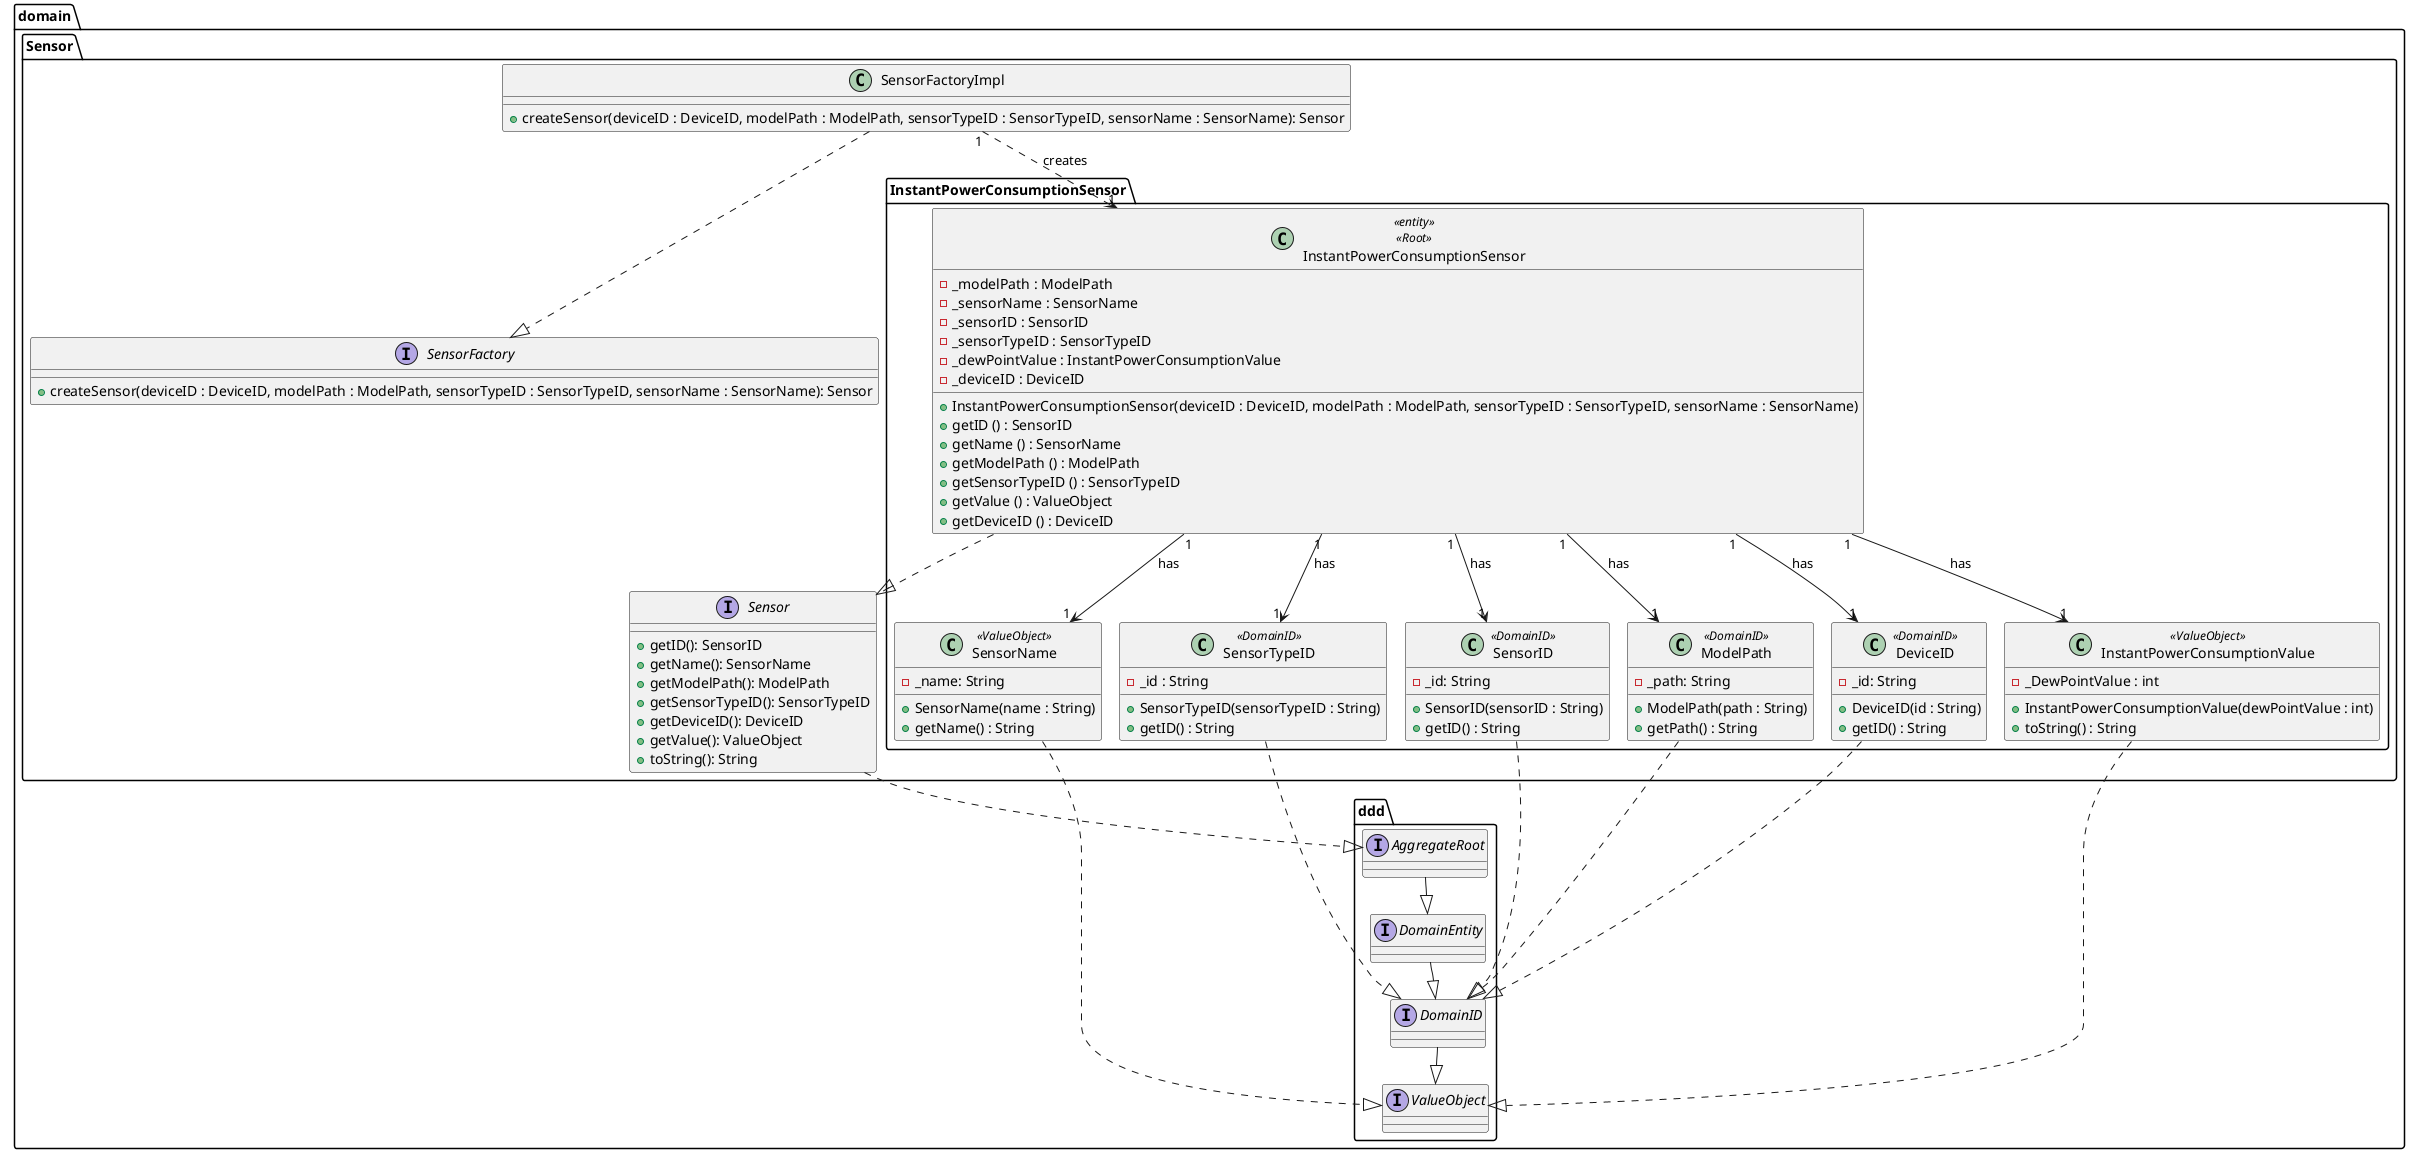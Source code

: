 @startuml
!pragma layout smetana

package domain.Sensor {

      interface SensorFactory {
            + createSensor(deviceID : DeviceID, modelPath : ModelPath, sensorTypeID : SensorTypeID, sensorName : SensorName): Sensor
        }

      class SensorFactoryImpl {
            + createSensor(deviceID : DeviceID, modelPath : ModelPath, sensorTypeID : SensorTypeID, sensorName : SensorName): Sensor
        }

    interface Sensor {
        + getID(): SensorID
        + getName(): SensorName
        + getModelPath(): ModelPath
        + getSensorTypeID(): SensorTypeID
        + getDeviceID(): DeviceID
        + getValue(): ValueObject
        + toString(): String
    }

package domain.Sensor.InstantPowerConsumptionSensor {

    class domain.Sensor.InstantPowerConsumptionSensor.InstantPowerConsumptionSensor <<entity>> <<Root>> {
        - _modelPath : ModelPath
        - _sensorName : SensorName
        - _sensorID : SensorID
        - _sensorTypeID : SensorTypeID
        - _dewPointValue : InstantPowerConsumptionValue
        - _deviceID : DeviceID

        + InstantPowerConsumptionSensor(deviceID : DeviceID, modelPath : ModelPath, sensorTypeID : SensorTypeID, sensorName : SensorName)
        + getID () : SensorID
        + getName () : SensorName
        + getModelPath () : ModelPath
        + getSensorTypeID () : SensorTypeID
        + getValue () : ValueObject
        + getDeviceID () : DeviceID
    }

     class SensorName <<ValueObject>> {
            - _name: String
            + SensorName(name : String)
            + getName() : String
        }

        class SensorID <<DomainID>> {
                  - _id: String
                  + SensorID(sensorID : String)
                  + getID() : String
             }

    class SensorTypeID <<DomainID>> {
        - _id : String
        + SensorTypeID(sensorTypeID : String)
        + getID() : String
    }

  class InstantPowerConsumptionValue <<ValueObject>> {
    - _DewPointValue : int
    + InstantPowerConsumptionValue(dewPointValue : int)
    + toString() : String
  }
    class ModelPath <<DomainID>> {
        - _path: String
        + ModelPath(path : String)
        + getPath() : String
    }

    class DeviceID <<DomainID>> {
        - _id: String
        + DeviceID(id : String)
        + getID() : String
    }
}

package domain.ddd {

  interface DomainEntity {
  }

  interface DomainID {
  }

  interface AggregateRoot {
  }

 interface ValueObject {
  }
}

SensorFactoryImpl ..|> SensorFactory
SensorFactoryImpl "1" ..> "1" domain.Sensor.InstantPowerConsumptionSensor.InstantPowerConsumptionSensor : creates

domain.Sensor.InstantPowerConsumptionSensor.InstantPowerConsumptionSensor ..|> domain.Sensor.Sensor
domain.Sensor.InstantPowerConsumptionSensor.InstantPowerConsumptionSensor "1" --> "1" domain.Sensor.InstantPowerConsumptionSensor.InstantPowerConsumptionValue : has
domain.Sensor.InstantPowerConsumptionSensor.InstantPowerConsumptionSensor "1" -->  "1" SensorTypeID : has
domain.Sensor.InstantPowerConsumptionSensor.InstantPowerConsumptionSensor "1" -->  "1" SensorID : has
domain.Sensor.InstantPowerConsumptionSensor.InstantPowerConsumptionSensor "1" -->  "1" DeviceID : has
domain.Sensor.InstantPowerConsumptionSensor.InstantPowerConsumptionSensor "1" -->  "1" ModelPath : has
domain.Sensor.InstantPowerConsumptionSensor.InstantPowerConsumptionSensor "1" -->  "1" SensorName : has

domain.Sensor.InstantPowerConsumptionSensor.InstantPowerConsumptionValue ..|> domain.ddd.ValueObject
SensorName ..|> domain.ddd.ValueObject

DomainEntity --|> DomainID
AggregateRoot --|> DomainEntity

domain.Sensor.Sensor ..|> domain.ddd.AggregateRoot

SensorTypeID ..|> domain.ddd.DomainID
SensorID ..|> domain.ddd.DomainID
ModelPath ..|> domain.ddd.DomainID
DeviceID ..|> domain.ddd.DomainID
domain.ddd.DomainID --|> domain.ddd.ValueObject

@enduml